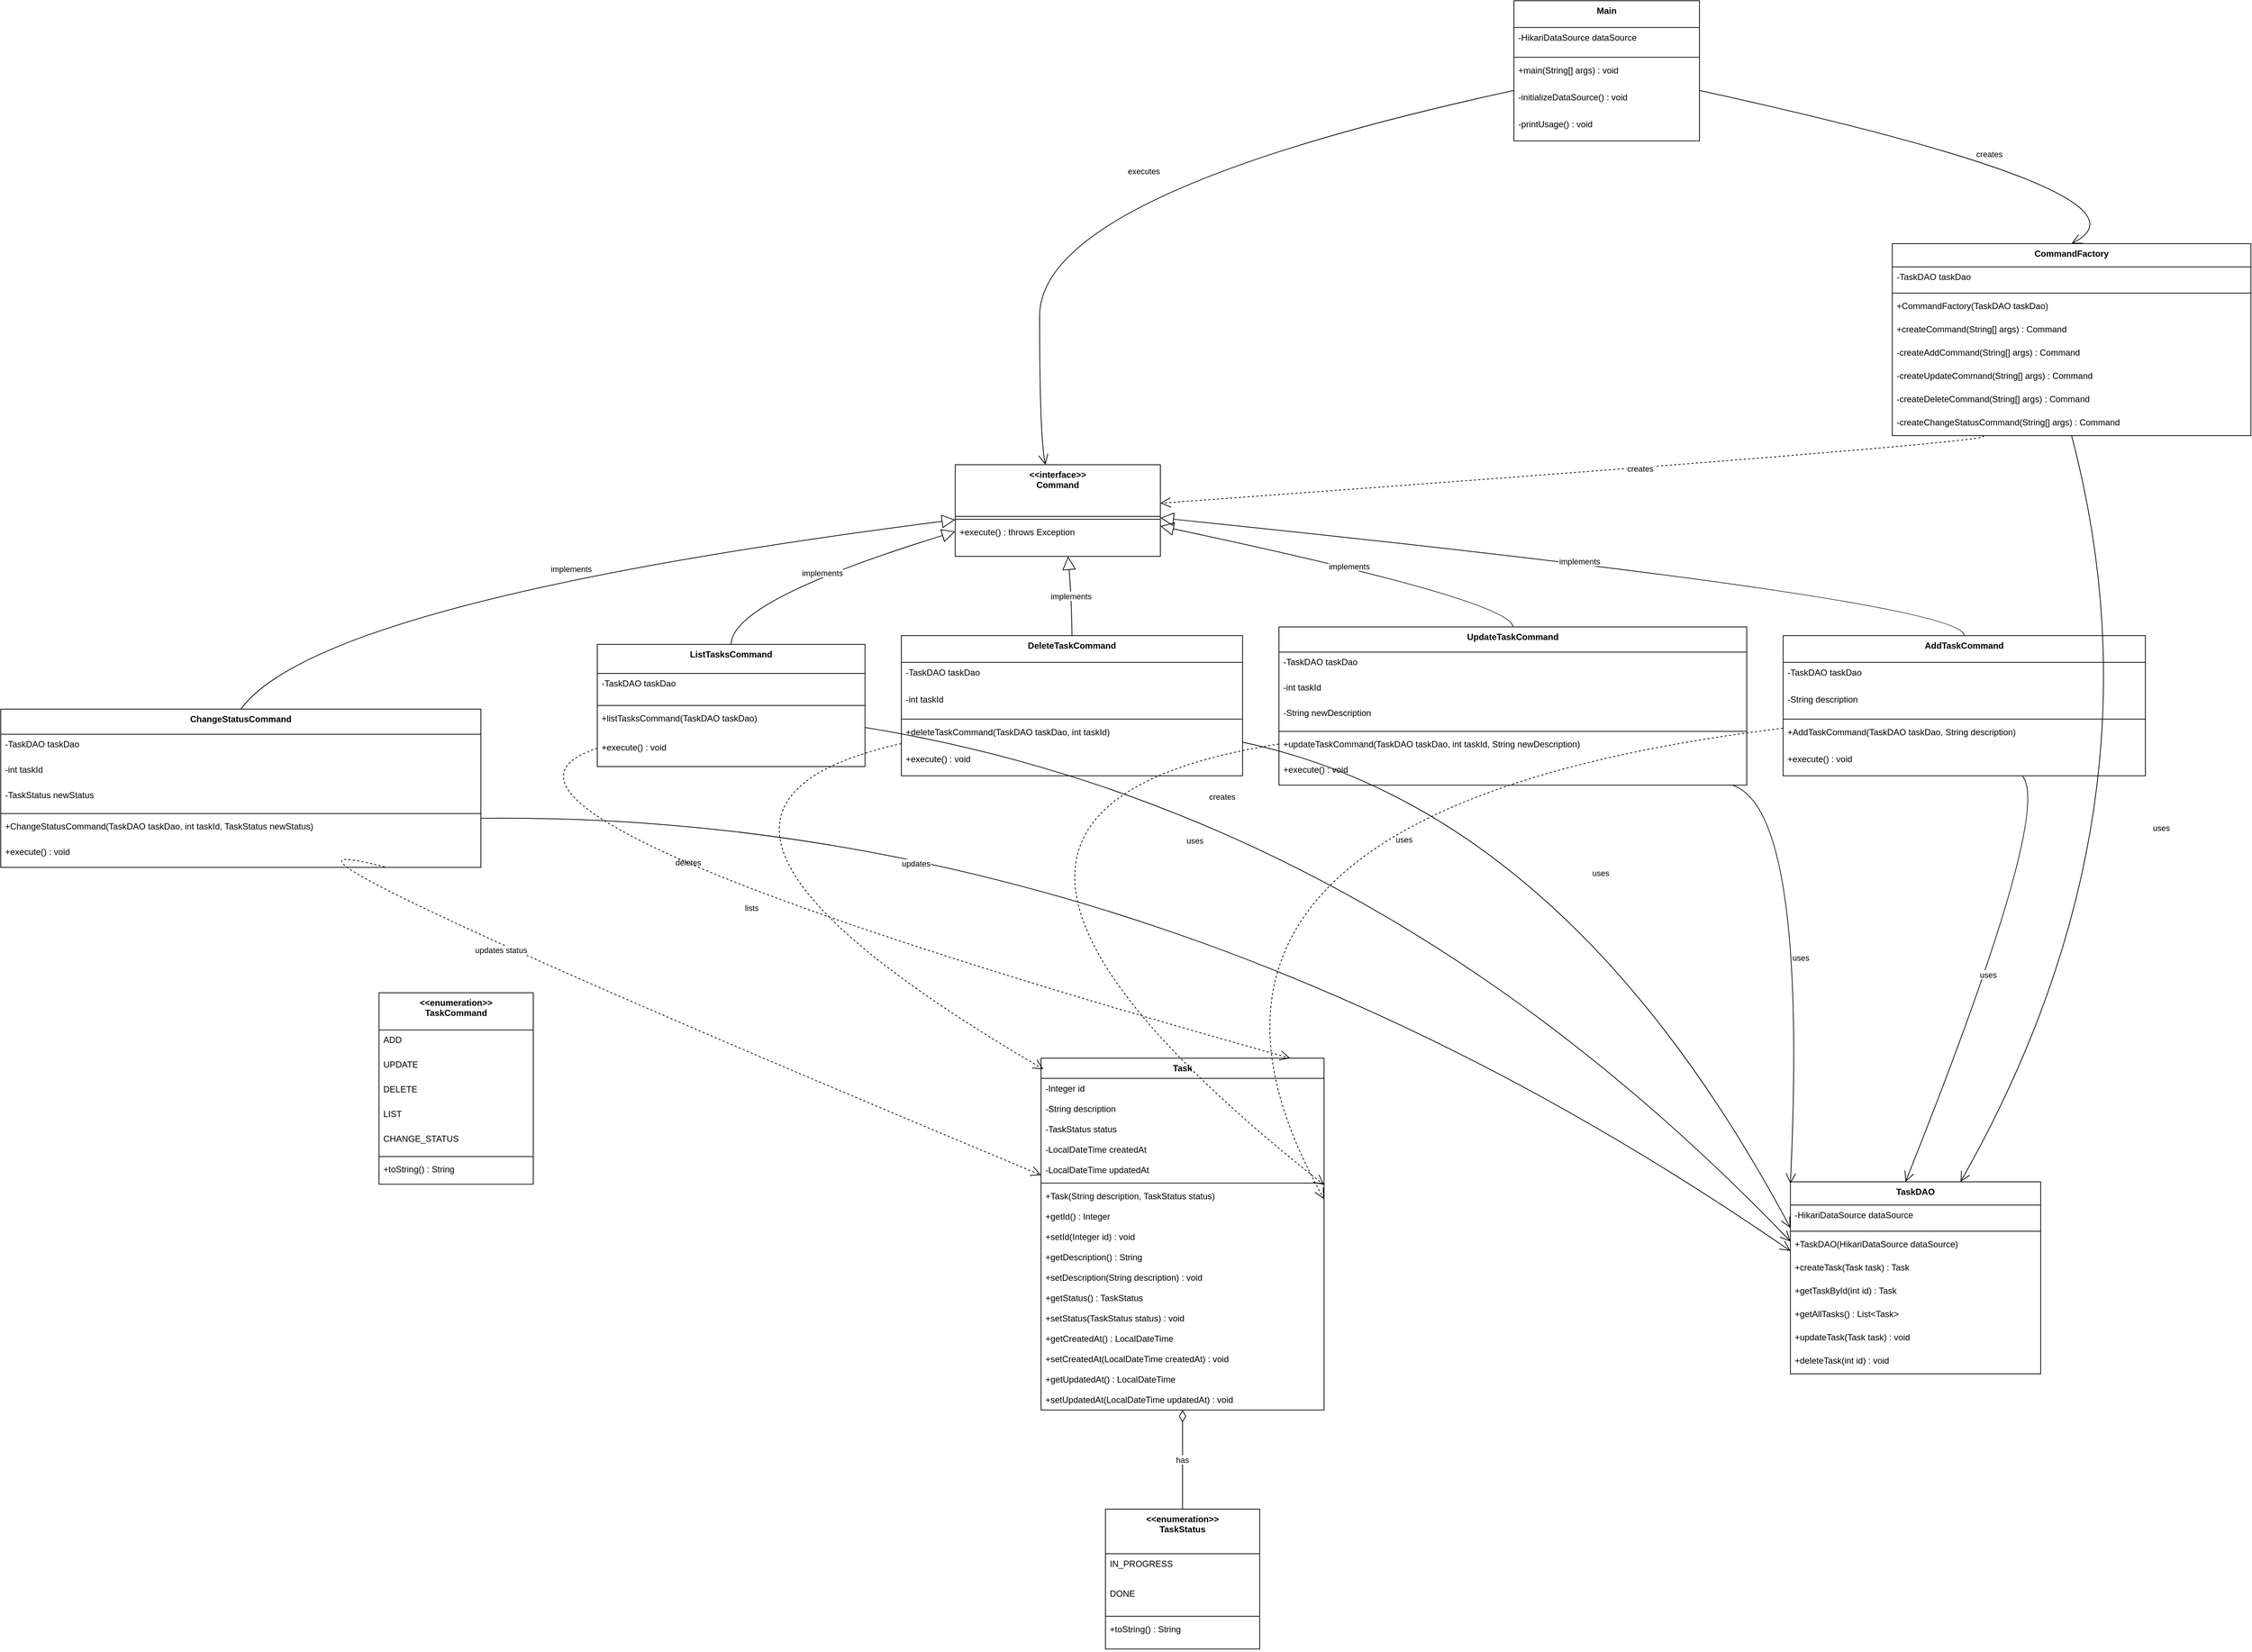 <mxfile version="26.0.16">
  <diagram id="C5RBs43oDa-KdzZeNtuy" name="CommandsAndStatuses">
    <mxGraphModel dx="1886" dy="941" grid="1" gridSize="10" guides="1" tooltips="1" connect="1" arrows="1" fold="1" page="1" pageScale="1" pageWidth="827" pageHeight="1169" math="0" shadow="0">
      <root>
        <mxCell id="WIyWlLk6GJQsqaUBKTNV-0" />
        <mxCell id="WIyWlLk6GJQsqaUBKTNV-1" parent="WIyWlLk6GJQsqaUBKTNV-0" />
        <mxCell id="XcSWrW2zdejVUgtWruym-0" value="&lt;&lt;interface&gt;&gt;&#xa;Command" style="swimlane;fontStyle=1;align=center;verticalAlign=top;childLayout=stackLayout;horizontal=1;startSize=71;horizontalStack=0;resizeParent=1;resizeParentMax=0;resizeLast=0;collapsible=0;marginBottom=0;" vertex="1" parent="WIyWlLk6GJQsqaUBKTNV-1">
          <mxGeometry x="1322" y="1194" width="282" height="126" as="geometry" />
        </mxCell>
        <mxCell id="XcSWrW2zdejVUgtWruym-1" style="line;strokeWidth=1;fillColor=none;align=left;verticalAlign=middle;spacingTop=-1;spacingLeft=3;spacingRight=3;rotatable=0;labelPosition=right;points=[];portConstraint=eastwest;strokeColor=inherit;" vertex="1" parent="XcSWrW2zdejVUgtWruym-0">
          <mxGeometry y="71" width="282" height="8" as="geometry" />
        </mxCell>
        <mxCell id="XcSWrW2zdejVUgtWruym-2" value="+execute() : throws Exception" style="text;strokeColor=none;fillColor=none;align=left;verticalAlign=top;spacingLeft=4;spacingRight=4;overflow=hidden;rotatable=0;points=[[0,0.5],[1,0.5]];portConstraint=eastwest;" vertex="1" parent="XcSWrW2zdejVUgtWruym-0">
          <mxGeometry y="79" width="282" height="47" as="geometry" />
        </mxCell>
        <mxCell id="XcSWrW2zdejVUgtWruym-3" value="&lt;&lt;enumeration&gt;&gt;&#xa;TaskCommand" style="swimlane;fontStyle=1;align=center;verticalAlign=top;childLayout=stackLayout;horizontal=1;startSize=51.2;horizontalStack=0;resizeParent=1;resizeParentMax=0;resizeLast=0;collapsible=0;marginBottom=0;" vertex="1" parent="WIyWlLk6GJQsqaUBKTNV-1">
          <mxGeometry x="530" y="1920" width="212" height="263.2" as="geometry" />
        </mxCell>
        <mxCell id="XcSWrW2zdejVUgtWruym-4" value="ADD" style="text;strokeColor=none;fillColor=none;align=left;verticalAlign=top;spacingLeft=4;spacingRight=4;overflow=hidden;rotatable=0;points=[[0,0.5],[1,0.5]];portConstraint=eastwest;" vertex="1" parent="XcSWrW2zdejVUgtWruym-3">
          <mxGeometry y="51.2" width="212" height="34" as="geometry" />
        </mxCell>
        <mxCell id="XcSWrW2zdejVUgtWruym-5" value="UPDATE" style="text;strokeColor=none;fillColor=none;align=left;verticalAlign=top;spacingLeft=4;spacingRight=4;overflow=hidden;rotatable=0;points=[[0,0.5],[1,0.5]];portConstraint=eastwest;" vertex="1" parent="XcSWrW2zdejVUgtWruym-3">
          <mxGeometry y="85.2" width="212" height="34" as="geometry" />
        </mxCell>
        <mxCell id="XcSWrW2zdejVUgtWruym-6" value="DELETE" style="text;strokeColor=none;fillColor=none;align=left;verticalAlign=top;spacingLeft=4;spacingRight=4;overflow=hidden;rotatable=0;points=[[0,0.5],[1,0.5]];portConstraint=eastwest;" vertex="1" parent="XcSWrW2zdejVUgtWruym-3">
          <mxGeometry y="119.2" width="212" height="34" as="geometry" />
        </mxCell>
        <mxCell id="XcSWrW2zdejVUgtWruym-7" value="LIST" style="text;strokeColor=none;fillColor=none;align=left;verticalAlign=top;spacingLeft=4;spacingRight=4;overflow=hidden;rotatable=0;points=[[0,0.5],[1,0.5]];portConstraint=eastwest;" vertex="1" parent="XcSWrW2zdejVUgtWruym-3">
          <mxGeometry y="153.2" width="212" height="34" as="geometry" />
        </mxCell>
        <mxCell id="XcSWrW2zdejVUgtWruym-8" value="CHANGE_STATUS" style="text;strokeColor=none;fillColor=none;align=left;verticalAlign=top;spacingLeft=4;spacingRight=4;overflow=hidden;rotatable=0;points=[[0,0.5],[1,0.5]];portConstraint=eastwest;" vertex="1" parent="XcSWrW2zdejVUgtWruym-3">
          <mxGeometry y="187.2" width="212" height="34" as="geometry" />
        </mxCell>
        <mxCell id="XcSWrW2zdejVUgtWruym-9" style="line;strokeWidth=1;fillColor=none;align=left;verticalAlign=middle;spacingTop=-1;spacingLeft=3;spacingRight=3;rotatable=0;labelPosition=right;points=[];portConstraint=eastwest;strokeColor=inherit;" vertex="1" parent="XcSWrW2zdejVUgtWruym-3">
          <mxGeometry y="221.2" width="212" height="8" as="geometry" />
        </mxCell>
        <mxCell id="XcSWrW2zdejVUgtWruym-10" value="+toString() : String" style="text;strokeColor=none;fillColor=none;align=left;verticalAlign=top;spacingLeft=4;spacingRight=4;overflow=hidden;rotatable=0;points=[[0,0.5],[1,0.5]];portConstraint=eastwest;" vertex="1" parent="XcSWrW2zdejVUgtWruym-3">
          <mxGeometry y="229.2" width="212" height="34" as="geometry" />
        </mxCell>
        <mxCell id="XcSWrW2zdejVUgtWruym-11" value="&lt;&lt;enumeration&gt;&gt;&#xa;TaskStatus" style="swimlane;fontStyle=1;align=center;verticalAlign=top;childLayout=stackLayout;horizontal=1;startSize=61.333;horizontalStack=0;resizeParent=1;resizeParentMax=0;resizeLast=0;collapsible=0;marginBottom=0;" vertex="1" parent="WIyWlLk6GJQsqaUBKTNV-1">
          <mxGeometry x="1528.5" y="2630" width="212" height="192.333" as="geometry" />
        </mxCell>
        <mxCell id="XcSWrW2zdejVUgtWruym-12" value="IN_PROGRESS" style="text;strokeColor=none;fillColor=none;align=left;verticalAlign=top;spacingLeft=4;spacingRight=4;overflow=hidden;rotatable=0;points=[[0,0.5],[1,0.5]];portConstraint=eastwest;" vertex="1" parent="XcSWrW2zdejVUgtWruym-11">
          <mxGeometry y="61.333" width="212" height="41" as="geometry" />
        </mxCell>
        <mxCell id="XcSWrW2zdejVUgtWruym-13" value="DONE" style="text;strokeColor=none;fillColor=none;align=left;verticalAlign=top;spacingLeft=4;spacingRight=4;overflow=hidden;rotatable=0;points=[[0,0.5],[1,0.5]];portConstraint=eastwest;" vertex="1" parent="XcSWrW2zdejVUgtWruym-11">
          <mxGeometry y="102.333" width="212" height="41" as="geometry" />
        </mxCell>
        <mxCell id="XcSWrW2zdejVUgtWruym-14" style="line;strokeWidth=1;fillColor=none;align=left;verticalAlign=middle;spacingTop=-1;spacingLeft=3;spacingRight=3;rotatable=0;labelPosition=right;points=[];portConstraint=eastwest;strokeColor=inherit;" vertex="1" parent="XcSWrW2zdejVUgtWruym-11">
          <mxGeometry y="143.333" width="212" height="8" as="geometry" />
        </mxCell>
        <mxCell id="XcSWrW2zdejVUgtWruym-15" value="+toString() : String" style="text;strokeColor=none;fillColor=none;align=left;verticalAlign=top;spacingLeft=4;spacingRight=4;overflow=hidden;rotatable=0;points=[[0,0.5],[1,0.5]];portConstraint=eastwest;" vertex="1" parent="XcSWrW2zdejVUgtWruym-11">
          <mxGeometry y="151.333" width="212" height="41" as="geometry" />
        </mxCell>
        <mxCell id="XcSWrW2zdejVUgtWruym-16" value="Task" style="swimlane;fontStyle=1;align=center;verticalAlign=top;childLayout=stackLayout;horizontal=1;startSize=27.765;horizontalStack=0;resizeParent=1;resizeParentMax=0;resizeLast=0;collapsible=0;marginBottom=0;" vertex="1" parent="WIyWlLk6GJQsqaUBKTNV-1">
          <mxGeometry x="1440" y="2010" width="389" height="483.765" as="geometry" />
        </mxCell>
        <mxCell id="XcSWrW2zdejVUgtWruym-17" value="-Integer id" style="text;strokeColor=none;fillColor=none;align=left;verticalAlign=top;spacingLeft=4;spacingRight=4;overflow=hidden;rotatable=0;points=[[0,0.5],[1,0.5]];portConstraint=eastwest;" vertex="1" parent="XcSWrW2zdejVUgtWruym-16">
          <mxGeometry y="27.765" width="389" height="28" as="geometry" />
        </mxCell>
        <mxCell id="XcSWrW2zdejVUgtWruym-18" value="-String description" style="text;strokeColor=none;fillColor=none;align=left;verticalAlign=top;spacingLeft=4;spacingRight=4;overflow=hidden;rotatable=0;points=[[0,0.5],[1,0.5]];portConstraint=eastwest;" vertex="1" parent="XcSWrW2zdejVUgtWruym-16">
          <mxGeometry y="55.765" width="389" height="28" as="geometry" />
        </mxCell>
        <mxCell id="XcSWrW2zdejVUgtWruym-19" value="-TaskStatus status" style="text;strokeColor=none;fillColor=none;align=left;verticalAlign=top;spacingLeft=4;spacingRight=4;overflow=hidden;rotatable=0;points=[[0,0.5],[1,0.5]];portConstraint=eastwest;" vertex="1" parent="XcSWrW2zdejVUgtWruym-16">
          <mxGeometry y="83.765" width="389" height="28" as="geometry" />
        </mxCell>
        <mxCell id="XcSWrW2zdejVUgtWruym-20" value="-LocalDateTime createdAt" style="text;strokeColor=none;fillColor=none;align=left;verticalAlign=top;spacingLeft=4;spacingRight=4;overflow=hidden;rotatable=0;points=[[0,0.5],[1,0.5]];portConstraint=eastwest;" vertex="1" parent="XcSWrW2zdejVUgtWruym-16">
          <mxGeometry y="111.765" width="389" height="28" as="geometry" />
        </mxCell>
        <mxCell id="XcSWrW2zdejVUgtWruym-21" value="-LocalDateTime updatedAt" style="text;strokeColor=none;fillColor=none;align=left;verticalAlign=top;spacingLeft=4;spacingRight=4;overflow=hidden;rotatable=0;points=[[0,0.5],[1,0.5]];portConstraint=eastwest;" vertex="1" parent="XcSWrW2zdejVUgtWruym-16">
          <mxGeometry y="139.765" width="389" height="28" as="geometry" />
        </mxCell>
        <mxCell id="XcSWrW2zdejVUgtWruym-22" style="line;strokeWidth=1;fillColor=none;align=left;verticalAlign=middle;spacingTop=-1;spacingLeft=3;spacingRight=3;rotatable=0;labelPosition=right;points=[];portConstraint=eastwest;strokeColor=inherit;" vertex="1" parent="XcSWrW2zdejVUgtWruym-16">
          <mxGeometry y="167.765" width="389" height="8" as="geometry" />
        </mxCell>
        <mxCell id="XcSWrW2zdejVUgtWruym-23" value="+Task(String description, TaskStatus status)" style="text;strokeColor=none;fillColor=none;align=left;verticalAlign=top;spacingLeft=4;spacingRight=4;overflow=hidden;rotatable=0;points=[[0,0.5],[1,0.5]];portConstraint=eastwest;" vertex="1" parent="XcSWrW2zdejVUgtWruym-16">
          <mxGeometry y="175.765" width="389" height="28" as="geometry" />
        </mxCell>
        <mxCell id="XcSWrW2zdejVUgtWruym-24" value="+getId() : Integer" style="text;strokeColor=none;fillColor=none;align=left;verticalAlign=top;spacingLeft=4;spacingRight=4;overflow=hidden;rotatable=0;points=[[0,0.5],[1,0.5]];portConstraint=eastwest;" vertex="1" parent="XcSWrW2zdejVUgtWruym-16">
          <mxGeometry y="203.765" width="389" height="28" as="geometry" />
        </mxCell>
        <mxCell id="XcSWrW2zdejVUgtWruym-25" value="+setId(Integer id) : void" style="text;strokeColor=none;fillColor=none;align=left;verticalAlign=top;spacingLeft=4;spacingRight=4;overflow=hidden;rotatable=0;points=[[0,0.5],[1,0.5]];portConstraint=eastwest;" vertex="1" parent="XcSWrW2zdejVUgtWruym-16">
          <mxGeometry y="231.765" width="389" height="28" as="geometry" />
        </mxCell>
        <mxCell id="XcSWrW2zdejVUgtWruym-26" value="+getDescription() : String" style="text;strokeColor=none;fillColor=none;align=left;verticalAlign=top;spacingLeft=4;spacingRight=4;overflow=hidden;rotatable=0;points=[[0,0.5],[1,0.5]];portConstraint=eastwest;" vertex="1" parent="XcSWrW2zdejVUgtWruym-16">
          <mxGeometry y="259.765" width="389" height="28" as="geometry" />
        </mxCell>
        <mxCell id="XcSWrW2zdejVUgtWruym-27" value="+setDescription(String description) : void" style="text;strokeColor=none;fillColor=none;align=left;verticalAlign=top;spacingLeft=4;spacingRight=4;overflow=hidden;rotatable=0;points=[[0,0.5],[1,0.5]];portConstraint=eastwest;" vertex="1" parent="XcSWrW2zdejVUgtWruym-16">
          <mxGeometry y="287.765" width="389" height="28" as="geometry" />
        </mxCell>
        <mxCell id="XcSWrW2zdejVUgtWruym-28" value="+getStatus() : TaskStatus" style="text;strokeColor=none;fillColor=none;align=left;verticalAlign=top;spacingLeft=4;spacingRight=4;overflow=hidden;rotatable=0;points=[[0,0.5],[1,0.5]];portConstraint=eastwest;" vertex="1" parent="XcSWrW2zdejVUgtWruym-16">
          <mxGeometry y="315.765" width="389" height="28" as="geometry" />
        </mxCell>
        <mxCell id="XcSWrW2zdejVUgtWruym-29" value="+setStatus(TaskStatus status) : void" style="text;strokeColor=none;fillColor=none;align=left;verticalAlign=top;spacingLeft=4;spacingRight=4;overflow=hidden;rotatable=0;points=[[0,0.5],[1,0.5]];portConstraint=eastwest;" vertex="1" parent="XcSWrW2zdejVUgtWruym-16">
          <mxGeometry y="343.765" width="389" height="28" as="geometry" />
        </mxCell>
        <mxCell id="XcSWrW2zdejVUgtWruym-30" value="+getCreatedAt() : LocalDateTime" style="text;strokeColor=none;fillColor=none;align=left;verticalAlign=top;spacingLeft=4;spacingRight=4;overflow=hidden;rotatable=0;points=[[0,0.5],[1,0.5]];portConstraint=eastwest;" vertex="1" parent="XcSWrW2zdejVUgtWruym-16">
          <mxGeometry y="371.765" width="389" height="28" as="geometry" />
        </mxCell>
        <mxCell id="XcSWrW2zdejVUgtWruym-31" value="+setCreatedAt(LocalDateTime createdAt) : void" style="text;strokeColor=none;fillColor=none;align=left;verticalAlign=top;spacingLeft=4;spacingRight=4;overflow=hidden;rotatable=0;points=[[0,0.5],[1,0.5]];portConstraint=eastwest;" vertex="1" parent="XcSWrW2zdejVUgtWruym-16">
          <mxGeometry y="399.765" width="389" height="28" as="geometry" />
        </mxCell>
        <mxCell id="XcSWrW2zdejVUgtWruym-32" value="+getUpdatedAt() : LocalDateTime" style="text;strokeColor=none;fillColor=none;align=left;verticalAlign=top;spacingLeft=4;spacingRight=4;overflow=hidden;rotatable=0;points=[[0,0.5],[1,0.5]];portConstraint=eastwest;" vertex="1" parent="XcSWrW2zdejVUgtWruym-16">
          <mxGeometry y="427.765" width="389" height="28" as="geometry" />
        </mxCell>
        <mxCell id="XcSWrW2zdejVUgtWruym-33" value="+setUpdatedAt(LocalDateTime updatedAt) : void" style="text;strokeColor=none;fillColor=none;align=left;verticalAlign=top;spacingLeft=4;spacingRight=4;overflow=hidden;rotatable=0;points=[[0,0.5],[1,0.5]];portConstraint=eastwest;" vertex="1" parent="XcSWrW2zdejVUgtWruym-16">
          <mxGeometry y="455.765" width="389" height="28" as="geometry" />
        </mxCell>
        <mxCell id="XcSWrW2zdejVUgtWruym-34" value="TaskDAO" style="swimlane;fontStyle=1;align=center;verticalAlign=top;childLayout=stackLayout;horizontal=1;startSize=32;horizontalStack=0;resizeParent=1;resizeParentMax=0;resizeLast=0;collapsible=0;marginBottom=0;" vertex="1" parent="WIyWlLk6GJQsqaUBKTNV-1">
          <mxGeometry x="2470" y="2180" width="344" height="264" as="geometry" />
        </mxCell>
        <mxCell id="XcSWrW2zdejVUgtWruym-35" value="-HikariDataSource dataSource" style="text;strokeColor=none;fillColor=none;align=left;verticalAlign=top;spacingLeft=4;spacingRight=4;overflow=hidden;rotatable=0;points=[[0,0.5],[1,0.5]];portConstraint=eastwest;" vertex="1" parent="XcSWrW2zdejVUgtWruym-34">
          <mxGeometry y="32" width="344" height="32" as="geometry" />
        </mxCell>
        <mxCell id="XcSWrW2zdejVUgtWruym-36" style="line;strokeWidth=1;fillColor=none;align=left;verticalAlign=middle;spacingTop=-1;spacingLeft=3;spacingRight=3;rotatable=0;labelPosition=right;points=[];portConstraint=eastwest;strokeColor=inherit;" vertex="1" parent="XcSWrW2zdejVUgtWruym-34">
          <mxGeometry y="64" width="344" height="8" as="geometry" />
        </mxCell>
        <mxCell id="XcSWrW2zdejVUgtWruym-37" value="+TaskDAO(HikariDataSource dataSource)" style="text;strokeColor=none;fillColor=none;align=left;verticalAlign=top;spacingLeft=4;spacingRight=4;overflow=hidden;rotatable=0;points=[[0,0.5],[1,0.5]];portConstraint=eastwest;" vertex="1" parent="XcSWrW2zdejVUgtWruym-34">
          <mxGeometry y="72" width="344" height="32" as="geometry" />
        </mxCell>
        <mxCell id="XcSWrW2zdejVUgtWruym-38" value="+createTask(Task task) : Task" style="text;strokeColor=none;fillColor=none;align=left;verticalAlign=top;spacingLeft=4;spacingRight=4;overflow=hidden;rotatable=0;points=[[0,0.5],[1,0.5]];portConstraint=eastwest;" vertex="1" parent="XcSWrW2zdejVUgtWruym-34">
          <mxGeometry y="104" width="344" height="32" as="geometry" />
        </mxCell>
        <mxCell id="XcSWrW2zdejVUgtWruym-39" value="+getTaskById(int id) : Task" style="text;strokeColor=none;fillColor=none;align=left;verticalAlign=top;spacingLeft=4;spacingRight=4;overflow=hidden;rotatable=0;points=[[0,0.5],[1,0.5]];portConstraint=eastwest;" vertex="1" parent="XcSWrW2zdejVUgtWruym-34">
          <mxGeometry y="136" width="344" height="32" as="geometry" />
        </mxCell>
        <mxCell id="XcSWrW2zdejVUgtWruym-40" value="+getAllTasks() : List&lt;Task&gt;" style="text;strokeColor=none;fillColor=none;align=left;verticalAlign=top;spacingLeft=4;spacingRight=4;overflow=hidden;rotatable=0;points=[[0,0.5],[1,0.5]];portConstraint=eastwest;" vertex="1" parent="XcSWrW2zdejVUgtWruym-34">
          <mxGeometry y="168" width="344" height="32" as="geometry" />
        </mxCell>
        <mxCell id="XcSWrW2zdejVUgtWruym-41" value="+updateTask(Task task) : void" style="text;strokeColor=none;fillColor=none;align=left;verticalAlign=top;spacingLeft=4;spacingRight=4;overflow=hidden;rotatable=0;points=[[0,0.5],[1,0.5]];portConstraint=eastwest;" vertex="1" parent="XcSWrW2zdejVUgtWruym-34">
          <mxGeometry y="200" width="344" height="32" as="geometry" />
        </mxCell>
        <mxCell id="XcSWrW2zdejVUgtWruym-42" value="+deleteTask(int id) : void" style="text;strokeColor=none;fillColor=none;align=left;verticalAlign=top;spacingLeft=4;spacingRight=4;overflow=hidden;rotatable=0;points=[[0,0.5],[1,0.5]];portConstraint=eastwest;" vertex="1" parent="XcSWrW2zdejVUgtWruym-34">
          <mxGeometry y="232" width="344" height="32" as="geometry" />
        </mxCell>
        <mxCell id="XcSWrW2zdejVUgtWruym-43" value="CommandFactory" style="swimlane;fontStyle=1;align=center;verticalAlign=top;childLayout=stackLayout;horizontal=1;startSize=32;horizontalStack=0;resizeParent=1;resizeParentMax=0;resizeLast=0;collapsible=0;marginBottom=0;" vertex="1" parent="WIyWlLk6GJQsqaUBKTNV-1">
          <mxGeometry x="2610" y="890" width="493" height="264" as="geometry" />
        </mxCell>
        <mxCell id="XcSWrW2zdejVUgtWruym-44" value="-TaskDAO taskDao" style="text;strokeColor=none;fillColor=none;align=left;verticalAlign=top;spacingLeft=4;spacingRight=4;overflow=hidden;rotatable=0;points=[[0,0.5],[1,0.5]];portConstraint=eastwest;" vertex="1" parent="XcSWrW2zdejVUgtWruym-43">
          <mxGeometry y="32" width="493" height="32" as="geometry" />
        </mxCell>
        <mxCell id="XcSWrW2zdejVUgtWruym-45" style="line;strokeWidth=1;fillColor=none;align=left;verticalAlign=middle;spacingTop=-1;spacingLeft=3;spacingRight=3;rotatable=0;labelPosition=right;points=[];portConstraint=eastwest;strokeColor=inherit;" vertex="1" parent="XcSWrW2zdejVUgtWruym-43">
          <mxGeometry y="64" width="493" height="8" as="geometry" />
        </mxCell>
        <mxCell id="XcSWrW2zdejVUgtWruym-46" value="+CommandFactory(TaskDAO taskDao)" style="text;strokeColor=none;fillColor=none;align=left;verticalAlign=top;spacingLeft=4;spacingRight=4;overflow=hidden;rotatable=0;points=[[0,0.5],[1,0.5]];portConstraint=eastwest;" vertex="1" parent="XcSWrW2zdejVUgtWruym-43">
          <mxGeometry y="72" width="493" height="32" as="geometry" />
        </mxCell>
        <mxCell id="XcSWrW2zdejVUgtWruym-47" value="+createCommand(String[] args) : Command" style="text;strokeColor=none;fillColor=none;align=left;verticalAlign=top;spacingLeft=4;spacingRight=4;overflow=hidden;rotatable=0;points=[[0,0.5],[1,0.5]];portConstraint=eastwest;" vertex="1" parent="XcSWrW2zdejVUgtWruym-43">
          <mxGeometry y="104" width="493" height="32" as="geometry" />
        </mxCell>
        <mxCell id="XcSWrW2zdejVUgtWruym-48" value="-createAddCommand(String[] args) : Command" style="text;strokeColor=none;fillColor=none;align=left;verticalAlign=top;spacingLeft=4;spacingRight=4;overflow=hidden;rotatable=0;points=[[0,0.5],[1,0.5]];portConstraint=eastwest;" vertex="1" parent="XcSWrW2zdejVUgtWruym-43">
          <mxGeometry y="136" width="493" height="32" as="geometry" />
        </mxCell>
        <mxCell id="XcSWrW2zdejVUgtWruym-49" value="-createUpdateCommand(String[] args) : Command" style="text;strokeColor=none;fillColor=none;align=left;verticalAlign=top;spacingLeft=4;spacingRight=4;overflow=hidden;rotatable=0;points=[[0,0.5],[1,0.5]];portConstraint=eastwest;" vertex="1" parent="XcSWrW2zdejVUgtWruym-43">
          <mxGeometry y="168" width="493" height="32" as="geometry" />
        </mxCell>
        <mxCell id="XcSWrW2zdejVUgtWruym-50" value="-createDeleteCommand(String[] args) : Command" style="text;strokeColor=none;fillColor=none;align=left;verticalAlign=top;spacingLeft=4;spacingRight=4;overflow=hidden;rotatable=0;points=[[0,0.5],[1,0.5]];portConstraint=eastwest;" vertex="1" parent="XcSWrW2zdejVUgtWruym-43">
          <mxGeometry y="200" width="493" height="32" as="geometry" />
        </mxCell>
        <mxCell id="XcSWrW2zdejVUgtWruym-51" value="-createChangeStatusCommand(String[] args) : Command" style="text;strokeColor=none;fillColor=none;align=left;verticalAlign=top;spacingLeft=4;spacingRight=4;overflow=hidden;rotatable=0;points=[[0,0.5],[1,0.5]];portConstraint=eastwest;" vertex="1" parent="XcSWrW2zdejVUgtWruym-43">
          <mxGeometry y="232" width="493" height="32" as="geometry" />
        </mxCell>
        <mxCell id="XcSWrW2zdejVUgtWruym-52" value="Main" style="swimlane;fontStyle=1;align=center;verticalAlign=top;childLayout=stackLayout;horizontal=1;startSize=36.8;horizontalStack=0;resizeParent=1;resizeParentMax=0;resizeLast=0;collapsible=0;marginBottom=0;" vertex="1" parent="WIyWlLk6GJQsqaUBKTNV-1">
          <mxGeometry x="2090" y="556" width="255" height="192.8" as="geometry" />
        </mxCell>
        <mxCell id="XcSWrW2zdejVUgtWruym-53" value="-HikariDataSource dataSource" style="text;strokeColor=none;fillColor=none;align=left;verticalAlign=top;spacingLeft=4;spacingRight=4;overflow=hidden;rotatable=0;points=[[0,0.5],[1,0.5]];portConstraint=eastwest;" vertex="1" parent="XcSWrW2zdejVUgtWruym-52">
          <mxGeometry y="36.8" width="255" height="37" as="geometry" />
        </mxCell>
        <mxCell id="XcSWrW2zdejVUgtWruym-54" style="line;strokeWidth=1;fillColor=none;align=left;verticalAlign=middle;spacingTop=-1;spacingLeft=3;spacingRight=3;rotatable=0;labelPosition=right;points=[];portConstraint=eastwest;strokeColor=inherit;" vertex="1" parent="XcSWrW2zdejVUgtWruym-52">
          <mxGeometry y="73.8" width="255" height="8" as="geometry" />
        </mxCell>
        <mxCell id="XcSWrW2zdejVUgtWruym-55" value="+main(String[] args) : void" style="text;strokeColor=none;fillColor=none;align=left;verticalAlign=top;spacingLeft=4;spacingRight=4;overflow=hidden;rotatable=0;points=[[0,0.5],[1,0.5]];portConstraint=eastwest;" vertex="1" parent="XcSWrW2zdejVUgtWruym-52">
          <mxGeometry y="81.8" width="255" height="37" as="geometry" />
        </mxCell>
        <mxCell id="XcSWrW2zdejVUgtWruym-56" value="-initializeDataSource() : void" style="text;strokeColor=none;fillColor=none;align=left;verticalAlign=top;spacingLeft=4;spacingRight=4;overflow=hidden;rotatable=0;points=[[0,0.5],[1,0.5]];portConstraint=eastwest;" vertex="1" parent="XcSWrW2zdejVUgtWruym-52">
          <mxGeometry y="118.8" width="255" height="37" as="geometry" />
        </mxCell>
        <mxCell id="XcSWrW2zdejVUgtWruym-57" value="-printUsage() : void" style="text;strokeColor=none;fillColor=none;align=left;verticalAlign=top;spacingLeft=4;spacingRight=4;overflow=hidden;rotatable=0;points=[[0,0.5],[1,0.5]];portConstraint=eastwest;" vertex="1" parent="XcSWrW2zdejVUgtWruym-52">
          <mxGeometry y="155.8" width="255" height="37" as="geometry" />
        </mxCell>
        <mxCell id="XcSWrW2zdejVUgtWruym-58" value="AddTaskCommand" style="swimlane;fontStyle=1;align=center;verticalAlign=top;childLayout=stackLayout;horizontal=1;startSize=36.8;horizontalStack=0;resizeParent=1;resizeParentMax=0;resizeLast=0;collapsible=0;marginBottom=0;" vertex="1" parent="WIyWlLk6GJQsqaUBKTNV-1">
          <mxGeometry x="2460" y="1429" width="498" height="192.8" as="geometry" />
        </mxCell>
        <mxCell id="XcSWrW2zdejVUgtWruym-59" value="-TaskDAO taskDao" style="text;strokeColor=none;fillColor=none;align=left;verticalAlign=top;spacingLeft=4;spacingRight=4;overflow=hidden;rotatable=0;points=[[0,0.5],[1,0.5]];portConstraint=eastwest;" vertex="1" parent="XcSWrW2zdejVUgtWruym-58">
          <mxGeometry y="36.8" width="498" height="37" as="geometry" />
        </mxCell>
        <mxCell id="XcSWrW2zdejVUgtWruym-60" value="-String description" style="text;strokeColor=none;fillColor=none;align=left;verticalAlign=top;spacingLeft=4;spacingRight=4;overflow=hidden;rotatable=0;points=[[0,0.5],[1,0.5]];portConstraint=eastwest;" vertex="1" parent="XcSWrW2zdejVUgtWruym-58">
          <mxGeometry y="73.8" width="498" height="37" as="geometry" />
        </mxCell>
        <mxCell id="XcSWrW2zdejVUgtWruym-61" style="line;strokeWidth=1;fillColor=none;align=left;verticalAlign=middle;spacingTop=-1;spacingLeft=3;spacingRight=3;rotatable=0;labelPosition=right;points=[];portConstraint=eastwest;strokeColor=inherit;" vertex="1" parent="XcSWrW2zdejVUgtWruym-58">
          <mxGeometry y="110.8" width="498" height="8" as="geometry" />
        </mxCell>
        <mxCell id="XcSWrW2zdejVUgtWruym-62" value="+AddTaskCommand(TaskDAO taskDao, String description)" style="text;strokeColor=none;fillColor=none;align=left;verticalAlign=top;spacingLeft=4;spacingRight=4;overflow=hidden;rotatable=0;points=[[0,0.5],[1,0.5]];portConstraint=eastwest;" vertex="1" parent="XcSWrW2zdejVUgtWruym-58">
          <mxGeometry y="118.8" width="498" height="37" as="geometry" />
        </mxCell>
        <mxCell id="XcSWrW2zdejVUgtWruym-63" value="+execute() : void" style="text;strokeColor=none;fillColor=none;align=left;verticalAlign=top;spacingLeft=4;spacingRight=4;overflow=hidden;rotatable=0;points=[[0,0.5],[1,0.5]];portConstraint=eastwest;" vertex="1" parent="XcSWrW2zdejVUgtWruym-58">
          <mxGeometry y="155.8" width="498" height="37" as="geometry" />
        </mxCell>
        <mxCell id="XcSWrW2zdejVUgtWruym-64" value="UpdateTaskCommand" style="swimlane;fontStyle=1;align=center;verticalAlign=top;childLayout=stackLayout;horizontal=1;startSize=34.667;horizontalStack=0;resizeParent=1;resizeParentMax=0;resizeLast=0;collapsible=0;marginBottom=0;" vertex="1" parent="WIyWlLk6GJQsqaUBKTNV-1">
          <mxGeometry x="1767" y="1417" width="643" height="217.667" as="geometry" />
        </mxCell>
        <mxCell id="XcSWrW2zdejVUgtWruym-65" value="-TaskDAO taskDao" style="text;strokeColor=none;fillColor=none;align=left;verticalAlign=top;spacingLeft=4;spacingRight=4;overflow=hidden;rotatable=0;points=[[0,0.5],[1,0.5]];portConstraint=eastwest;" vertex="1" parent="XcSWrW2zdejVUgtWruym-64">
          <mxGeometry y="34.667" width="643" height="35" as="geometry" />
        </mxCell>
        <mxCell id="XcSWrW2zdejVUgtWruym-66" value="-int taskId" style="text;strokeColor=none;fillColor=none;align=left;verticalAlign=top;spacingLeft=4;spacingRight=4;overflow=hidden;rotatable=0;points=[[0,0.5],[1,0.5]];portConstraint=eastwest;" vertex="1" parent="XcSWrW2zdejVUgtWruym-64">
          <mxGeometry y="69.667" width="643" height="35" as="geometry" />
        </mxCell>
        <mxCell id="XcSWrW2zdejVUgtWruym-67" value="-String newDescription" style="text;strokeColor=none;fillColor=none;align=left;verticalAlign=top;spacingLeft=4;spacingRight=4;overflow=hidden;rotatable=0;points=[[0,0.5],[1,0.5]];portConstraint=eastwest;" vertex="1" parent="XcSWrW2zdejVUgtWruym-64">
          <mxGeometry y="104.667" width="643" height="35" as="geometry" />
        </mxCell>
        <mxCell id="XcSWrW2zdejVUgtWruym-68" style="line;strokeWidth=1;fillColor=none;align=left;verticalAlign=middle;spacingTop=-1;spacingLeft=3;spacingRight=3;rotatable=0;labelPosition=right;points=[];portConstraint=eastwest;strokeColor=inherit;" vertex="1" parent="XcSWrW2zdejVUgtWruym-64">
          <mxGeometry y="139.667" width="643" height="8" as="geometry" />
        </mxCell>
        <mxCell id="XcSWrW2zdejVUgtWruym-69" value="+updateTaskCommand(TaskDAO taskDao, int taskId, String newDescription)" style="text;strokeColor=none;fillColor=none;align=left;verticalAlign=top;spacingLeft=4;spacingRight=4;overflow=hidden;rotatable=0;points=[[0,0.5],[1,0.5]];portConstraint=eastwest;" vertex="1" parent="XcSWrW2zdejVUgtWruym-64">
          <mxGeometry y="147.667" width="643" height="35" as="geometry" />
        </mxCell>
        <mxCell id="XcSWrW2zdejVUgtWruym-70" value="+execute() : void" style="text;strokeColor=none;fillColor=none;align=left;verticalAlign=top;spacingLeft=4;spacingRight=4;overflow=hidden;rotatable=0;points=[[0,0.5],[1,0.5]];portConstraint=eastwest;" vertex="1" parent="XcSWrW2zdejVUgtWruym-64">
          <mxGeometry y="182.667" width="643" height="35" as="geometry" />
        </mxCell>
        <mxCell id="XcSWrW2zdejVUgtWruym-71" value="DeleteTaskCommand" style="swimlane;fontStyle=1;align=center;verticalAlign=top;childLayout=stackLayout;horizontal=1;startSize=36.8;horizontalStack=0;resizeParent=1;resizeParentMax=0;resizeLast=0;collapsible=0;marginBottom=0;" vertex="1" parent="WIyWlLk6GJQsqaUBKTNV-1">
          <mxGeometry x="1248" y="1429" width="469" height="192.8" as="geometry" />
        </mxCell>
        <mxCell id="XcSWrW2zdejVUgtWruym-72" value="-TaskDAO taskDao" style="text;strokeColor=none;fillColor=none;align=left;verticalAlign=top;spacingLeft=4;spacingRight=4;overflow=hidden;rotatable=0;points=[[0,0.5],[1,0.5]];portConstraint=eastwest;" vertex="1" parent="XcSWrW2zdejVUgtWruym-71">
          <mxGeometry y="36.8" width="469" height="37" as="geometry" />
        </mxCell>
        <mxCell id="XcSWrW2zdejVUgtWruym-73" value="-int taskId" style="text;strokeColor=none;fillColor=none;align=left;verticalAlign=top;spacingLeft=4;spacingRight=4;overflow=hidden;rotatable=0;points=[[0,0.5],[1,0.5]];portConstraint=eastwest;" vertex="1" parent="XcSWrW2zdejVUgtWruym-71">
          <mxGeometry y="73.8" width="469" height="37" as="geometry" />
        </mxCell>
        <mxCell id="XcSWrW2zdejVUgtWruym-74" style="line;strokeWidth=1;fillColor=none;align=left;verticalAlign=middle;spacingTop=-1;spacingLeft=3;spacingRight=3;rotatable=0;labelPosition=right;points=[];portConstraint=eastwest;strokeColor=inherit;" vertex="1" parent="XcSWrW2zdejVUgtWruym-71">
          <mxGeometry y="110.8" width="469" height="8" as="geometry" />
        </mxCell>
        <mxCell id="XcSWrW2zdejVUgtWruym-75" value="+deleteTaskCommand(TaskDAO taskDao, int taskId)" style="text;strokeColor=none;fillColor=none;align=left;verticalAlign=top;spacingLeft=4;spacingRight=4;overflow=hidden;rotatable=0;points=[[0,0.5],[1,0.5]];portConstraint=eastwest;" vertex="1" parent="XcSWrW2zdejVUgtWruym-71">
          <mxGeometry y="118.8" width="469" height="37" as="geometry" />
        </mxCell>
        <mxCell id="XcSWrW2zdejVUgtWruym-76" value="+execute() : void" style="text;strokeColor=none;fillColor=none;align=left;verticalAlign=top;spacingLeft=4;spacingRight=4;overflow=hidden;rotatable=0;points=[[0,0.5],[1,0.5]];portConstraint=eastwest;" vertex="1" parent="XcSWrW2zdejVUgtWruym-71">
          <mxGeometry y="155.8" width="469" height="37" as="geometry" />
        </mxCell>
        <mxCell id="XcSWrW2zdejVUgtWruym-77" value="ListTasksCommand" style="swimlane;fontStyle=1;align=center;verticalAlign=top;childLayout=stackLayout;horizontal=1;startSize=40;horizontalStack=0;resizeParent=1;resizeParentMax=0;resizeLast=0;collapsible=0;marginBottom=0;" vertex="1" parent="WIyWlLk6GJQsqaUBKTNV-1">
          <mxGeometry x="830" y="1441" width="368" height="168" as="geometry" />
        </mxCell>
        <mxCell id="XcSWrW2zdejVUgtWruym-78" value="-TaskDAO taskDao" style="text;strokeColor=none;fillColor=none;align=left;verticalAlign=top;spacingLeft=4;spacingRight=4;overflow=hidden;rotatable=0;points=[[0,0.5],[1,0.5]];portConstraint=eastwest;" vertex="1" parent="XcSWrW2zdejVUgtWruym-77">
          <mxGeometry y="40" width="368" height="40" as="geometry" />
        </mxCell>
        <mxCell id="XcSWrW2zdejVUgtWruym-79" style="line;strokeWidth=1;fillColor=none;align=left;verticalAlign=middle;spacingTop=-1;spacingLeft=3;spacingRight=3;rotatable=0;labelPosition=right;points=[];portConstraint=eastwest;strokeColor=inherit;" vertex="1" parent="XcSWrW2zdejVUgtWruym-77">
          <mxGeometry y="80" width="368" height="8" as="geometry" />
        </mxCell>
        <mxCell id="XcSWrW2zdejVUgtWruym-80" value="+listTasksCommand(TaskDAO taskDao)" style="text;strokeColor=none;fillColor=none;align=left;verticalAlign=top;spacingLeft=4;spacingRight=4;overflow=hidden;rotatable=0;points=[[0,0.5],[1,0.5]];portConstraint=eastwest;" vertex="1" parent="XcSWrW2zdejVUgtWruym-77">
          <mxGeometry y="88" width="368" height="40" as="geometry" />
        </mxCell>
        <mxCell id="XcSWrW2zdejVUgtWruym-81" value="+execute() : void" style="text;strokeColor=none;fillColor=none;align=left;verticalAlign=top;spacingLeft=4;spacingRight=4;overflow=hidden;rotatable=0;points=[[0,0.5],[1,0.5]];portConstraint=eastwest;" vertex="1" parent="XcSWrW2zdejVUgtWruym-77">
          <mxGeometry y="128" width="368" height="40" as="geometry" />
        </mxCell>
        <mxCell id="XcSWrW2zdejVUgtWruym-82" value="ChangeStatusCommand" style="swimlane;fontStyle=1;align=center;verticalAlign=top;childLayout=stackLayout;horizontal=1;startSize=34.667;horizontalStack=0;resizeParent=1;resizeParentMax=0;resizeLast=0;collapsible=0;marginBottom=0;" vertex="1" parent="WIyWlLk6GJQsqaUBKTNV-1">
          <mxGeometry x="10" y="1530" width="660" height="217.667" as="geometry" />
        </mxCell>
        <mxCell id="XcSWrW2zdejVUgtWruym-83" value="-TaskDAO taskDao" style="text;strokeColor=none;fillColor=none;align=left;verticalAlign=top;spacingLeft=4;spacingRight=4;overflow=hidden;rotatable=0;points=[[0,0.5],[1,0.5]];portConstraint=eastwest;" vertex="1" parent="XcSWrW2zdejVUgtWruym-82">
          <mxGeometry y="34.667" width="660" height="35" as="geometry" />
        </mxCell>
        <mxCell id="XcSWrW2zdejVUgtWruym-84" value="-int taskId" style="text;strokeColor=none;fillColor=none;align=left;verticalAlign=top;spacingLeft=4;spacingRight=4;overflow=hidden;rotatable=0;points=[[0,0.5],[1,0.5]];portConstraint=eastwest;" vertex="1" parent="XcSWrW2zdejVUgtWruym-82">
          <mxGeometry y="69.667" width="660" height="35" as="geometry" />
        </mxCell>
        <mxCell id="XcSWrW2zdejVUgtWruym-85" value="-TaskStatus newStatus" style="text;strokeColor=none;fillColor=none;align=left;verticalAlign=top;spacingLeft=4;spacingRight=4;overflow=hidden;rotatable=0;points=[[0,0.5],[1,0.5]];portConstraint=eastwest;" vertex="1" parent="XcSWrW2zdejVUgtWruym-82">
          <mxGeometry y="104.667" width="660" height="35" as="geometry" />
        </mxCell>
        <mxCell id="XcSWrW2zdejVUgtWruym-86" style="line;strokeWidth=1;fillColor=none;align=left;verticalAlign=middle;spacingTop=-1;spacingLeft=3;spacingRight=3;rotatable=0;labelPosition=right;points=[];portConstraint=eastwest;strokeColor=inherit;" vertex="1" parent="XcSWrW2zdejVUgtWruym-82">
          <mxGeometry y="139.667" width="660" height="8" as="geometry" />
        </mxCell>
        <mxCell id="XcSWrW2zdejVUgtWruym-87" value="+ChangeStatusCommand(TaskDAO taskDao, int taskId, TaskStatus newStatus)" style="text;strokeColor=none;fillColor=none;align=left;verticalAlign=top;spacingLeft=4;spacingRight=4;overflow=hidden;rotatable=0;points=[[0,0.5],[1,0.5]];portConstraint=eastwest;" vertex="1" parent="XcSWrW2zdejVUgtWruym-82">
          <mxGeometry y="147.667" width="660" height="35" as="geometry" />
        </mxCell>
        <mxCell id="XcSWrW2zdejVUgtWruym-88" value="+execute() : void" style="text;strokeColor=none;fillColor=none;align=left;verticalAlign=top;spacingLeft=4;spacingRight=4;overflow=hidden;rotatable=0;points=[[0,0.5],[1,0.5]];portConstraint=eastwest;" vertex="1" parent="XcSWrW2zdejVUgtWruym-82">
          <mxGeometry y="182.667" width="660" height="35" as="geometry" />
        </mxCell>
        <mxCell id="XcSWrW2zdejVUgtWruym-89" value="implements" style="curved=1;startArrow=block;startSize=16;startFill=0;endArrow=none;exitX=1;exitY=0.58;entryX=0.5;entryY=0;rounded=0;" edge="1" parent="WIyWlLk6GJQsqaUBKTNV-1" source="XcSWrW2zdejVUgtWruym-0" target="XcSWrW2zdejVUgtWruym-58">
          <mxGeometry relative="1" as="geometry">
            <Array as="points">
              <mxPoint x="2709" y="1381" />
            </Array>
          </mxGeometry>
        </mxCell>
        <mxCell id="XcSWrW2zdejVUgtWruym-90" value="implements" style="curved=1;startArrow=block;startSize=16;startFill=0;endArrow=none;exitX=1;exitY=0.67;entryX=0.5;entryY=0;rounded=0;" edge="1" parent="WIyWlLk6GJQsqaUBKTNV-1" source="XcSWrW2zdejVUgtWruym-0" target="XcSWrW2zdejVUgtWruym-64">
          <mxGeometry relative="1" as="geometry">
            <Array as="points">
              <mxPoint x="2088" y="1381" />
            </Array>
          </mxGeometry>
        </mxCell>
        <mxCell id="XcSWrW2zdejVUgtWruym-91" value="implements" style="curved=1;startArrow=block;startSize=16;startFill=0;endArrow=none;exitX=0.55;exitY=1;entryX=0.5;entryY=0;rounded=0;" edge="1" parent="WIyWlLk6GJQsqaUBKTNV-1" source="XcSWrW2zdejVUgtWruym-0" target="XcSWrW2zdejVUgtWruym-71">
          <mxGeometry relative="1" as="geometry">
            <Array as="points">
              <mxPoint x="1482" y="1381" />
            </Array>
          </mxGeometry>
        </mxCell>
        <mxCell id="XcSWrW2zdejVUgtWruym-92" value="implements" style="curved=1;startArrow=block;startSize=16;startFill=0;endArrow=none;exitX=0;exitY=0.73;entryX=0.5;entryY=0;rounded=0;" edge="1" parent="WIyWlLk6GJQsqaUBKTNV-1" source="XcSWrW2zdejVUgtWruym-0" target="XcSWrW2zdejVUgtWruym-77">
          <mxGeometry relative="1" as="geometry">
            <Array as="points">
              <mxPoint x="1014" y="1381" />
            </Array>
          </mxGeometry>
        </mxCell>
        <mxCell id="XcSWrW2zdejVUgtWruym-93" value="implements" style="curved=1;startArrow=block;startSize=16;startFill=0;endArrow=none;exitX=0;exitY=0.6;entryX=0.5;entryY=0;rounded=0;" edge="1" parent="WIyWlLk6GJQsqaUBKTNV-1" source="XcSWrW2zdejVUgtWruym-0" target="XcSWrW2zdejVUgtWruym-82">
          <mxGeometry relative="1" as="geometry">
            <Array as="points">
              <mxPoint x="450" y="1381" />
            </Array>
          </mxGeometry>
        </mxCell>
        <mxCell id="XcSWrW2zdejVUgtWruym-94" value="creates" style="curved=1;dashed=1;startArrow=none;endArrow=open;endSize=12;exitX=0.24;exitY=1;entryX=1;entryY=0.42;rounded=0;" edge="1" parent="WIyWlLk6GJQsqaUBKTNV-1" source="XcSWrW2zdejVUgtWruym-43" target="XcSWrW2zdejVUgtWruym-0">
          <mxGeometry relative="1" as="geometry">
            <Array as="points">
              <mxPoint x="2826" y="1158" />
            </Array>
          </mxGeometry>
        </mxCell>
        <mxCell id="XcSWrW2zdejVUgtWruym-95" value="uses" style="curved=1;startArrow=none;endArrow=open;endSize=12;exitX=0.5;exitY=1;entryX=0.68;entryY=0;rounded=0;" edge="1" parent="WIyWlLk6GJQsqaUBKTNV-1" source="XcSWrW2zdejVUgtWruym-43" target="XcSWrW2zdejVUgtWruym-34">
          <mxGeometry relative="1" as="geometry">
            <Array as="points">
              <mxPoint x="2993" y="1670" />
            </Array>
          </mxGeometry>
        </mxCell>
        <mxCell id="XcSWrW2zdejVUgtWruym-96" value="uses" style="curved=1;startArrow=none;endArrow=open;endSize=12;exitX=0.66;exitY=1;entryX=0.46;entryY=0;rounded=0;" edge="1" parent="WIyWlLk6GJQsqaUBKTNV-1" source="XcSWrW2zdejVUgtWruym-58" target="XcSWrW2zdejVUgtWruym-34">
          <mxGeometry relative="1" as="geometry">
            <Array as="points">
              <mxPoint x="2832" y="1670" />
            </Array>
          </mxGeometry>
        </mxCell>
        <mxCell id="XcSWrW2zdejVUgtWruym-97" value="uses" style="curved=1;startArrow=none;endArrow=open;endSize=12;exitX=0.97;exitY=1;entryX=0;entryY=0.01;rounded=0;" edge="1" parent="WIyWlLk6GJQsqaUBKTNV-1" source="XcSWrW2zdejVUgtWruym-64" target="XcSWrW2zdejVUgtWruym-34">
          <mxGeometry relative="1" as="geometry">
            <Array as="points">
              <mxPoint x="2494" y="1670" />
            </Array>
          </mxGeometry>
        </mxCell>
        <mxCell id="XcSWrW2zdejVUgtWruym-98" value="uses" style="curved=1;startArrow=none;endArrow=open;endSize=12;exitX=1;exitY=0.76;entryX=0;entryY=0.24;rounded=0;" edge="1" parent="WIyWlLk6GJQsqaUBKTNV-1" source="XcSWrW2zdejVUgtWruym-71" target="XcSWrW2zdejVUgtWruym-34">
          <mxGeometry relative="1" as="geometry">
            <Array as="points">
              <mxPoint x="2164" y="1670" />
            </Array>
          </mxGeometry>
        </mxCell>
        <mxCell id="XcSWrW2zdejVUgtWruym-99" value="uses" style="curved=1;startArrow=none;endArrow=open;endSize=12;exitX=1;exitY=0.68;entryX=0;entryY=0.31;rounded=0;" edge="1" parent="WIyWlLk6GJQsqaUBKTNV-1" source="XcSWrW2zdejVUgtWruym-77" target="XcSWrW2zdejVUgtWruym-34">
          <mxGeometry relative="1" as="geometry">
            <Array as="points">
              <mxPoint x="1902" y="1670" />
            </Array>
          </mxGeometry>
        </mxCell>
        <mxCell id="XcSWrW2zdejVUgtWruym-100" value="uses" style="curved=1;startArrow=none;endArrow=open;endSize=12;exitX=1;exitY=0.69;entryX=0;entryY=0.36;rounded=0;" edge="1" parent="WIyWlLk6GJQsqaUBKTNV-1" source="XcSWrW2zdejVUgtWruym-82" target="XcSWrW2zdejVUgtWruym-34">
          <mxGeometry relative="1" as="geometry">
            <Array as="points">
              <mxPoint x="1593" y="1670" />
            </Array>
          </mxGeometry>
        </mxCell>
        <mxCell id="XcSWrW2zdejVUgtWruym-101" value="creates" style="curved=1;dashed=1;startArrow=none;endArrow=open;endSize=12;exitX=0;exitY=0.66;entryX=1;entryY=0.4;rounded=0;" edge="1" parent="WIyWlLk6GJQsqaUBKTNV-1" source="XcSWrW2zdejVUgtWruym-58" target="XcSWrW2zdejVUgtWruym-16">
          <mxGeometry relative="1" as="geometry">
            <Array as="points">
              <mxPoint x="1527" y="1670" />
            </Array>
          </mxGeometry>
        </mxCell>
        <mxCell id="XcSWrW2zdejVUgtWruym-102" value="updates" style="curved=1;dashed=1;startArrow=none;endArrow=open;endSize=12;exitX=0;exitY=0.74;entryX=1;entryY=0.36;rounded=0;" edge="1" parent="WIyWlLk6GJQsqaUBKTNV-1" source="XcSWrW2zdejVUgtWruym-64" target="XcSWrW2zdejVUgtWruym-16">
          <mxGeometry relative="1" as="geometry">
            <Array as="points">
              <mxPoint x="1177" y="1670" />
            </Array>
          </mxGeometry>
        </mxCell>
        <mxCell id="XcSWrW2zdejVUgtWruym-103" value="deletes" style="curved=1;dashed=1;startArrow=none;endArrow=open;endSize=12;exitX=0;exitY=0.77;entryX=0.008;entryY=0.031;rounded=0;entryDx=0;entryDy=0;entryPerimeter=0;" edge="1" parent="WIyWlLk6GJQsqaUBKTNV-1" source="XcSWrW2zdejVUgtWruym-71" target="XcSWrW2zdejVUgtWruym-16">
          <mxGeometry relative="1" as="geometry">
            <Array as="points">
              <mxPoint x="834" y="1670" />
            </Array>
          </mxGeometry>
        </mxCell>
        <mxCell id="XcSWrW2zdejVUgtWruym-104" value="lists" style="curved=1;dashed=1;startArrow=none;endArrow=open;endSize=12;exitX=0;exitY=0.85;entryX=0.88;entryY=0;rounded=0;" edge="1" parent="WIyWlLk6GJQsqaUBKTNV-1" source="XcSWrW2zdejVUgtWruym-77" target="XcSWrW2zdejVUgtWruym-16">
          <mxGeometry relative="1" as="geometry">
            <Array as="points">
              <mxPoint x="568" y="1670" />
            </Array>
          </mxGeometry>
        </mxCell>
        <mxCell id="XcSWrW2zdejVUgtWruym-105" value="updates status" style="curved=1;dashed=1;startArrow=none;endArrow=open;endSize=12;exitX=0.8;exitY=0.981;rounded=0;exitDx=0;exitDy=0;exitPerimeter=0;" edge="1" parent="WIyWlLk6GJQsqaUBKTNV-1" source="XcSWrW2zdejVUgtWruym-88" target="XcSWrW2zdejVUgtWruym-16">
          <mxGeometry relative="1" as="geometry">
            <Array as="points">
              <mxPoint x="240" y="1670" />
            </Array>
          </mxGeometry>
        </mxCell>
        <mxCell id="XcSWrW2zdejVUgtWruym-106" value="has" style="curved=1;startArrow=diamondThin;startSize=14;startFill=0;endArrow=none;exitX=0.5;exitY=1;entryX=0.5;entryY=0;rounded=0;" edge="1" parent="WIyWlLk6GJQsqaUBKTNV-1" source="XcSWrW2zdejVUgtWruym-16" target="XcSWrW2zdejVUgtWruym-11">
          <mxGeometry relative="1" as="geometry">
            <Array as="points" />
          </mxGeometry>
        </mxCell>
        <mxCell id="XcSWrW2zdejVUgtWruym-107" value="creates" style="curved=1;startArrow=none;endArrow=open;endSize=12;exitX=1;exitY=0.64;entryX=0.5;entryY=0;rounded=0;" edge="1" parent="WIyWlLk6GJQsqaUBKTNV-1" source="XcSWrW2zdejVUgtWruym-52" target="XcSWrW2zdejVUgtWruym-43">
          <mxGeometry relative="1" as="geometry">
            <Array as="points">
              <mxPoint x="2993" y="821" />
            </Array>
          </mxGeometry>
        </mxCell>
        <mxCell id="XcSWrW2zdejVUgtWruym-108" value="executes" style="curved=1;startArrow=none;endArrow=open;endSize=12;exitX=0;exitY=0.64;entryX=0.44;entryY=0;rounded=0;" edge="1" parent="WIyWlLk6GJQsqaUBKTNV-1" source="XcSWrW2zdejVUgtWruym-52" target="XcSWrW2zdejVUgtWruym-0">
          <mxGeometry relative="1" as="geometry">
            <Array as="points">
              <mxPoint x="1438" y="821" />
              <mxPoint x="1438" y="1158" />
            </Array>
          </mxGeometry>
        </mxCell>
      </root>
    </mxGraphModel>
  </diagram>
</mxfile>
